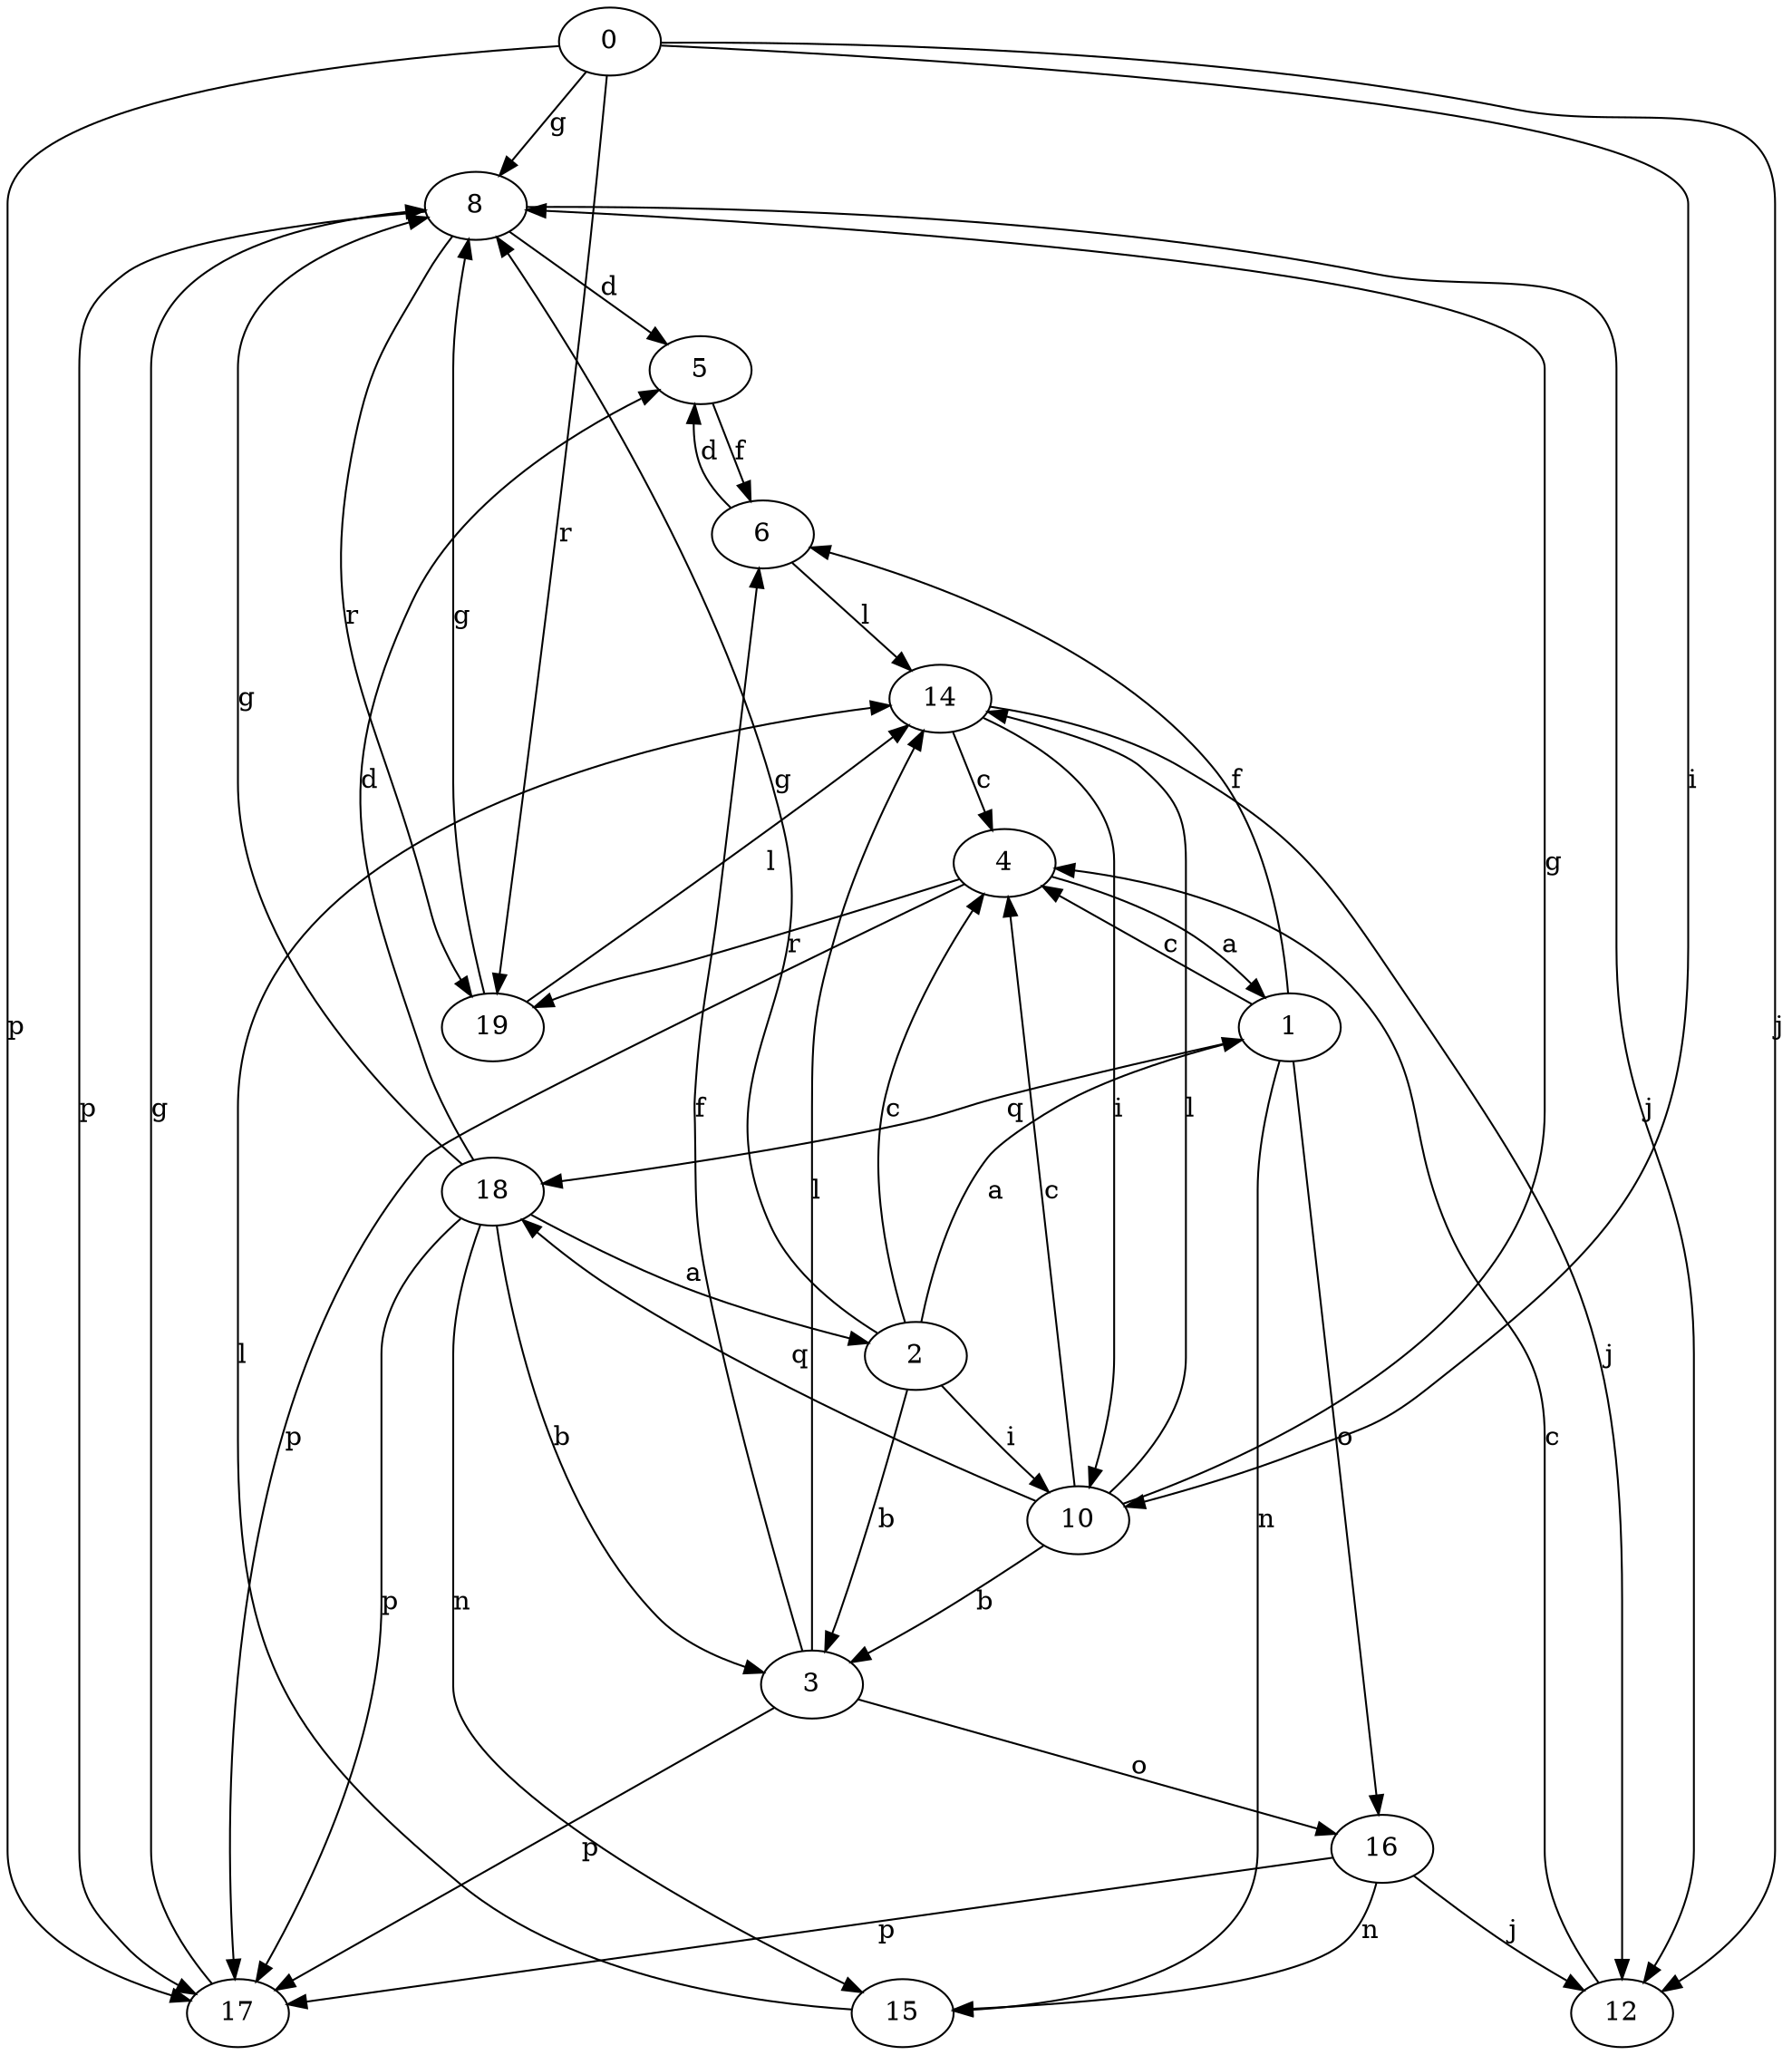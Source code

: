 strict digraph  {
0;
1;
2;
3;
4;
5;
6;
8;
10;
12;
14;
15;
16;
17;
18;
19;
0 -> 8  [label=g];
0 -> 10  [label=i];
0 -> 12  [label=j];
0 -> 17  [label=p];
0 -> 19  [label=r];
1 -> 4  [label=c];
1 -> 6  [label=f];
1 -> 15  [label=n];
1 -> 16  [label=o];
1 -> 18  [label=q];
2 -> 1  [label=a];
2 -> 3  [label=b];
2 -> 4  [label=c];
2 -> 8  [label=g];
2 -> 10  [label=i];
3 -> 6  [label=f];
3 -> 14  [label=l];
3 -> 16  [label=o];
3 -> 17  [label=p];
4 -> 1  [label=a];
4 -> 17  [label=p];
4 -> 19  [label=r];
5 -> 6  [label=f];
6 -> 5  [label=d];
6 -> 14  [label=l];
8 -> 5  [label=d];
8 -> 12  [label=j];
8 -> 17  [label=p];
8 -> 19  [label=r];
10 -> 3  [label=b];
10 -> 4  [label=c];
10 -> 8  [label=g];
10 -> 14  [label=l];
10 -> 18  [label=q];
12 -> 4  [label=c];
14 -> 4  [label=c];
14 -> 10  [label=i];
14 -> 12  [label=j];
15 -> 14  [label=l];
16 -> 12  [label=j];
16 -> 15  [label=n];
16 -> 17  [label=p];
17 -> 8  [label=g];
18 -> 2  [label=a];
18 -> 3  [label=b];
18 -> 5  [label=d];
18 -> 8  [label=g];
18 -> 15  [label=n];
18 -> 17  [label=p];
19 -> 8  [label=g];
19 -> 14  [label=l];
}
